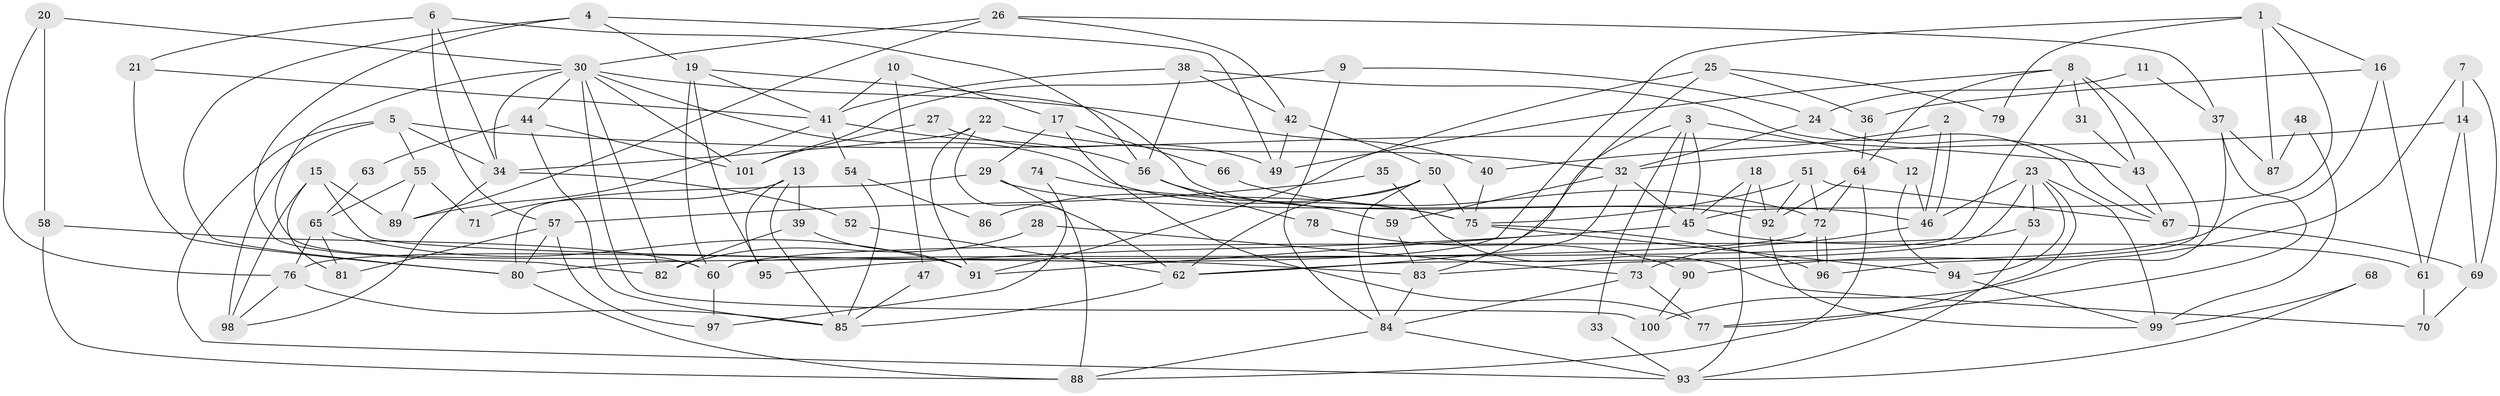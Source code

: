 // Generated by graph-tools (version 1.1) at 2025/51/03/09/25 04:51:59]
// undirected, 101 vertices, 202 edges
graph export_dot {
graph [start="1"]
  node [color=gray90,style=filled];
  1;
  2;
  3;
  4;
  5;
  6;
  7;
  8;
  9;
  10;
  11;
  12;
  13;
  14;
  15;
  16;
  17;
  18;
  19;
  20;
  21;
  22;
  23;
  24;
  25;
  26;
  27;
  28;
  29;
  30;
  31;
  32;
  33;
  34;
  35;
  36;
  37;
  38;
  39;
  40;
  41;
  42;
  43;
  44;
  45;
  46;
  47;
  48;
  49;
  50;
  51;
  52;
  53;
  54;
  55;
  56;
  57;
  58;
  59;
  60;
  61;
  62;
  63;
  64;
  65;
  66;
  67;
  68;
  69;
  70;
  71;
  72;
  73;
  74;
  75;
  76;
  77;
  78;
  79;
  80;
  81;
  82;
  83;
  84;
  85;
  86;
  87;
  88;
  89;
  90;
  91;
  92;
  93;
  94;
  95;
  96;
  97;
  98;
  99;
  100;
  101;
  1 -- 45;
  1 -- 16;
  1 -- 76;
  1 -- 79;
  1 -- 87;
  2 -- 40;
  2 -- 46;
  2 -- 46;
  3 -- 12;
  3 -- 45;
  3 -- 33;
  3 -- 73;
  3 -- 91;
  4 -- 80;
  4 -- 19;
  4 -- 49;
  4 -- 82;
  5 -- 93;
  5 -- 55;
  5 -- 34;
  5 -- 43;
  5 -- 98;
  6 -- 34;
  6 -- 56;
  6 -- 21;
  6 -- 57;
  7 -- 14;
  7 -- 69;
  7 -- 90;
  8 -- 64;
  8 -- 43;
  8 -- 31;
  8 -- 49;
  8 -- 60;
  8 -- 96;
  9 -- 24;
  9 -- 84;
  9 -- 101;
  10 -- 41;
  10 -- 17;
  10 -- 47;
  11 -- 37;
  11 -- 24;
  12 -- 94;
  12 -- 46;
  13 -- 85;
  13 -- 39;
  13 -- 71;
  13 -- 95;
  14 -- 61;
  14 -- 32;
  14 -- 69;
  15 -- 81;
  15 -- 98;
  15 -- 83;
  15 -- 89;
  16 -- 83;
  16 -- 36;
  16 -- 61;
  17 -- 77;
  17 -- 29;
  17 -- 66;
  18 -- 92;
  18 -- 45;
  18 -- 93;
  19 -- 60;
  19 -- 92;
  19 -- 41;
  19 -- 95;
  20 -- 30;
  20 -- 76;
  20 -- 58;
  21 -- 41;
  21 -- 80;
  22 -- 34;
  22 -- 32;
  22 -- 62;
  22 -- 91;
  23 -- 62;
  23 -- 53;
  23 -- 46;
  23 -- 77;
  23 -- 94;
  23 -- 99;
  24 -- 32;
  24 -- 67;
  25 -- 83;
  25 -- 91;
  25 -- 36;
  25 -- 79;
  26 -- 30;
  26 -- 42;
  26 -- 37;
  26 -- 89;
  27 -- 101;
  27 -- 49;
  28 -- 82;
  28 -- 73;
  29 -- 80;
  29 -- 46;
  29 -- 88;
  30 -- 60;
  30 -- 34;
  30 -- 40;
  30 -- 44;
  30 -- 75;
  30 -- 82;
  30 -- 100;
  30 -- 101;
  31 -- 43;
  32 -- 62;
  32 -- 59;
  32 -- 45;
  33 -- 93;
  34 -- 98;
  34 -- 52;
  35 -- 57;
  35 -- 70;
  36 -- 64;
  37 -- 77;
  37 -- 87;
  37 -- 100;
  38 -- 42;
  38 -- 41;
  38 -- 56;
  38 -- 67;
  39 -- 82;
  39 -- 91;
  40 -- 75;
  41 -- 89;
  41 -- 54;
  41 -- 56;
  42 -- 49;
  42 -- 50;
  43 -- 67;
  44 -- 101;
  44 -- 63;
  44 -- 85;
  45 -- 95;
  45 -- 61;
  46 -- 73;
  47 -- 85;
  48 -- 87;
  48 -- 99;
  50 -- 75;
  50 -- 84;
  50 -- 62;
  50 -- 86;
  51 -- 72;
  51 -- 75;
  51 -- 67;
  51 -- 92;
  52 -- 62;
  53 -- 93;
  53 -- 60;
  54 -- 85;
  54 -- 86;
  55 -- 89;
  55 -- 65;
  55 -- 71;
  56 -- 59;
  56 -- 78;
  57 -- 80;
  57 -- 81;
  57 -- 97;
  58 -- 88;
  58 -- 60;
  59 -- 83;
  60 -- 97;
  61 -- 70;
  62 -- 85;
  63 -- 65;
  64 -- 92;
  64 -- 72;
  64 -- 88;
  65 -- 76;
  65 -- 91;
  65 -- 81;
  66 -- 72;
  67 -- 69;
  68 -- 99;
  68 -- 93;
  69 -- 70;
  72 -- 96;
  72 -- 96;
  72 -- 80;
  73 -- 77;
  73 -- 84;
  74 -- 75;
  74 -- 97;
  75 -- 96;
  75 -- 94;
  76 -- 85;
  76 -- 98;
  78 -- 90;
  80 -- 88;
  83 -- 84;
  84 -- 88;
  84 -- 93;
  90 -- 100;
  92 -- 99;
  94 -- 99;
}
